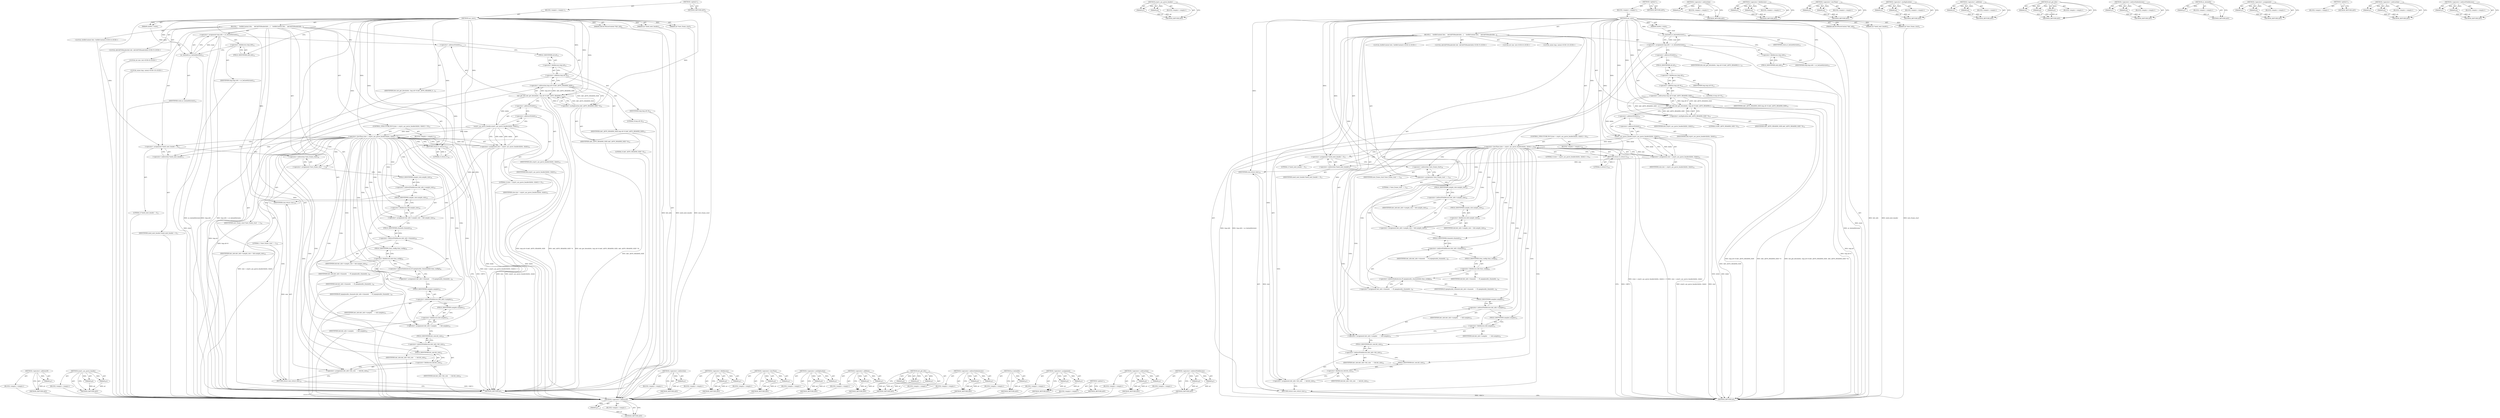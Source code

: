 digraph "&lt;operator&gt;.indirectFieldAccess" {
vulnerable_139 [label=<(METHOD,&lt;operator&gt;.addressOf)>];
vulnerable_140 [label=<(PARAM,p1)>];
vulnerable_141 [label=<(BLOCK,&lt;empty&gt;,&lt;empty&gt;)>];
vulnerable_142 [label=<(METHOD_RETURN,ANY)>];
vulnerable_163 [label=<(METHOD,avpriv_aac_parse_header)>];
vulnerable_164 [label=<(PARAM,p1)>];
vulnerable_165 [label=<(PARAM,p2)>];
vulnerable_166 [label=<(BLOCK,&lt;empty&gt;,&lt;empty&gt;)>];
vulnerable_167 [label=<(METHOD_RETURN,ANY)>];
vulnerable_6 [label=<(METHOD,&lt;global&gt;)<SUB>1</SUB>>];
vulnerable_7 [label=<(BLOCK,&lt;empty&gt;,&lt;empty&gt;)<SUB>1</SUB>>];
vulnerable_8 [label=<(METHOD,aac_sync)<SUB>1</SUB>>];
vulnerable_9 [label=<(PARAM,uint64_t state)<SUB>1</SUB>>];
vulnerable_10 [label=<(PARAM,AACAC3ParseContext *hdr_info)<SUB>1</SUB>>];
vulnerable_11 [label=<(PARAM,int *need_next_header)<SUB>2</SUB>>];
vulnerable_12 [label=<(PARAM,int *new_frame_start)<SUB>2</SUB>>];
vulnerable_13 [label=<(BLOCK,{
    GetBitContext bits;
    AACADTSHeaderInfo...,{
    GetBitContext bits;
    AACADTSHeaderInfo...)<SUB>3</SUB>>];
vulnerable_14 [label="<(LOCAL,GetBitContext bits: GetBitContext)<SUB>4</SUB>>"];
vulnerable_15 [label="<(LOCAL,AACADTSHeaderInfo hdr: AACADTSHeaderInfo)<SUB>5</SUB>>"];
vulnerable_16 [label="<(LOCAL,int size: int)<SUB>6</SUB>>"];
vulnerable_17 [label="<(LOCAL,union tmp: union)<SUB>10</SUB>>"];
vulnerable_18 [label=<(&lt;operator&gt;.assignment,tmp.u64 = av_be2ne64(state))<SUB>12</SUB>>];
vulnerable_19 [label=<(&lt;operator&gt;.fieldAccess,tmp.u64)<SUB>12</SUB>>];
vulnerable_20 [label=<(IDENTIFIER,tmp,tmp.u64 = av_be2ne64(state))<SUB>12</SUB>>];
vulnerable_21 [label=<(FIELD_IDENTIFIER,u64,u64)<SUB>12</SUB>>];
vulnerable_22 [label=<(av_be2ne64,av_be2ne64(state))<SUB>12</SUB>>];
vulnerable_23 [label=<(IDENTIFIER,state,av_be2ne64(state))<SUB>12</SUB>>];
vulnerable_24 [label=<(init_get_bits,init_get_bits(&amp;bits, tmp.u8+8-AAC_ADTS_HEADER_S...)<SUB>13</SUB>>];
vulnerable_25 [label=<(&lt;operator&gt;.addressOf,&amp;bits)<SUB>13</SUB>>];
vulnerable_26 [label=<(IDENTIFIER,bits,init_get_bits(&amp;bits, tmp.u8+8-AAC_ADTS_HEADER_S...)<SUB>13</SUB>>];
vulnerable_27 [label=<(&lt;operator&gt;.subtraction,tmp.u8+8-AAC_ADTS_HEADER_SIZE)<SUB>13</SUB>>];
vulnerable_28 [label=<(&lt;operator&gt;.addition,tmp.u8+8)<SUB>13</SUB>>];
vulnerable_29 [label=<(&lt;operator&gt;.fieldAccess,tmp.u8)<SUB>13</SUB>>];
vulnerable_30 [label=<(IDENTIFIER,tmp,tmp.u8+8)<SUB>13</SUB>>];
vulnerable_31 [label=<(FIELD_IDENTIFIER,u8,u8)<SUB>13</SUB>>];
vulnerable_32 [label=<(LITERAL,8,tmp.u8+8)<SUB>13</SUB>>];
vulnerable_33 [label=<(IDENTIFIER,AAC_ADTS_HEADER_SIZE,tmp.u8+8-AAC_ADTS_HEADER_SIZE)<SUB>13</SUB>>];
vulnerable_34 [label=<(&lt;operator&gt;.multiplication,AAC_ADTS_HEADER_SIZE * 8)<SUB>13</SUB>>];
vulnerable_35 [label=<(IDENTIFIER,AAC_ADTS_HEADER_SIZE,AAC_ADTS_HEADER_SIZE * 8)<SUB>13</SUB>>];
vulnerable_36 [label=<(LITERAL,8,AAC_ADTS_HEADER_SIZE * 8)<SUB>13</SUB>>];
vulnerable_37 [label=<(CONTROL_STRUCTURE,IF,if ((size = avpriv_aac_parse_header(&amp;bits, &amp;hdr)) &lt; 0))<SUB>15</SUB>>];
vulnerable_38 [label=<(&lt;operator&gt;.lessThan,(size = avpriv_aac_parse_header(&amp;bits, &amp;hdr)) &lt; 0)<SUB>15</SUB>>];
vulnerable_39 [label=<(&lt;operator&gt;.assignment,size = avpriv_aac_parse_header(&amp;bits, &amp;hdr))<SUB>15</SUB>>];
vulnerable_40 [label=<(IDENTIFIER,size,size = avpriv_aac_parse_header(&amp;bits, &amp;hdr))<SUB>15</SUB>>];
vulnerable_41 [label=<(avpriv_aac_parse_header,avpriv_aac_parse_header(&amp;bits, &amp;hdr))<SUB>15</SUB>>];
vulnerable_42 [label=<(&lt;operator&gt;.addressOf,&amp;bits)<SUB>15</SUB>>];
vulnerable_43 [label=<(IDENTIFIER,bits,avpriv_aac_parse_header(&amp;bits, &amp;hdr))<SUB>15</SUB>>];
vulnerable_44 [label=<(&lt;operator&gt;.addressOf,&amp;hdr)<SUB>15</SUB>>];
vulnerable_45 [label=<(IDENTIFIER,hdr,avpriv_aac_parse_header(&amp;bits, &amp;hdr))<SUB>15</SUB>>];
vulnerable_46 [label=<(LITERAL,0,(size = avpriv_aac_parse_header(&amp;bits, &amp;hdr)) &lt; 0)<SUB>15</SUB>>];
vulnerable_47 [label=<(BLOCK,&lt;empty&gt;,&lt;empty&gt;)<SUB>16</SUB>>];
vulnerable_48 [label=<(RETURN,return 0;,return 0;)<SUB>16</SUB>>];
vulnerable_49 [label=<(LITERAL,0,return 0;)<SUB>16</SUB>>];
vulnerable_50 [label=<(&lt;operator&gt;.assignment,*need_next_header = 0)<SUB>17</SUB>>];
vulnerable_51 [label=<(&lt;operator&gt;.indirection,*need_next_header)<SUB>17</SUB>>];
vulnerable_52 [label=<(IDENTIFIER,need_next_header,*need_next_header = 0)<SUB>17</SUB>>];
vulnerable_53 [label=<(LITERAL,0,*need_next_header = 0)<SUB>17</SUB>>];
vulnerable_54 [label=<(&lt;operator&gt;.assignment,*new_frame_start  = 1)<SUB>18</SUB>>];
vulnerable_55 [label=<(&lt;operator&gt;.indirection,*new_frame_start)<SUB>18</SUB>>];
vulnerable_56 [label=<(IDENTIFIER,new_frame_start,*new_frame_start  = 1)<SUB>18</SUB>>];
vulnerable_57 [label=<(LITERAL,1,*new_frame_start  = 1)<SUB>18</SUB>>];
vulnerable_58 [label=<(&lt;operator&gt;.assignment,hdr_info-&gt;sample_rate = hdr.sample_rate)<SUB>19</SUB>>];
vulnerable_59 [label=<(&lt;operator&gt;.indirectFieldAccess,hdr_info-&gt;sample_rate)<SUB>19</SUB>>];
vulnerable_60 [label=<(IDENTIFIER,hdr_info,hdr_info-&gt;sample_rate = hdr.sample_rate)<SUB>19</SUB>>];
vulnerable_61 [label=<(FIELD_IDENTIFIER,sample_rate,sample_rate)<SUB>19</SUB>>];
vulnerable_62 [label=<(&lt;operator&gt;.fieldAccess,hdr.sample_rate)<SUB>19</SUB>>];
vulnerable_63 [label=<(IDENTIFIER,hdr,hdr_info-&gt;sample_rate = hdr.sample_rate)<SUB>19</SUB>>];
vulnerable_64 [label=<(FIELD_IDENTIFIER,sample_rate,sample_rate)<SUB>19</SUB>>];
vulnerable_65 [label=<(&lt;operator&gt;.assignment,hdr_info-&gt;channels    = ff_mpeg4audio_channels[...)<SUB>20</SUB>>];
vulnerable_66 [label=<(&lt;operator&gt;.indirectFieldAccess,hdr_info-&gt;channels)<SUB>20</SUB>>];
vulnerable_67 [label=<(IDENTIFIER,hdr_info,hdr_info-&gt;channels    = ff_mpeg4audio_channels[...)<SUB>20</SUB>>];
vulnerable_68 [label=<(FIELD_IDENTIFIER,channels,channels)<SUB>20</SUB>>];
vulnerable_69 [label=<(&lt;operator&gt;.indirectIndexAccess,ff_mpeg4audio_channels[hdr.chan_config])<SUB>20</SUB>>];
vulnerable_70 [label=<(IDENTIFIER,ff_mpeg4audio_channels,hdr_info-&gt;channels    = ff_mpeg4audio_channels[...)<SUB>20</SUB>>];
vulnerable_71 [label=<(&lt;operator&gt;.fieldAccess,hdr.chan_config)<SUB>20</SUB>>];
vulnerable_72 [label=<(IDENTIFIER,hdr,hdr_info-&gt;channels    = ff_mpeg4audio_channels[...)<SUB>20</SUB>>];
vulnerable_73 [label=<(FIELD_IDENTIFIER,chan_config,chan_config)<SUB>20</SUB>>];
vulnerable_74 [label=<(&lt;operator&gt;.assignment,hdr_info-&gt;samples     = hdr.samples)<SUB>21</SUB>>];
vulnerable_75 [label=<(&lt;operator&gt;.indirectFieldAccess,hdr_info-&gt;samples)<SUB>21</SUB>>];
vulnerable_76 [label=<(IDENTIFIER,hdr_info,hdr_info-&gt;samples     = hdr.samples)<SUB>21</SUB>>];
vulnerable_77 [label=<(FIELD_IDENTIFIER,samples,samples)<SUB>21</SUB>>];
vulnerable_78 [label=<(&lt;operator&gt;.fieldAccess,hdr.samples)<SUB>21</SUB>>];
vulnerable_79 [label=<(IDENTIFIER,hdr,hdr_info-&gt;samples     = hdr.samples)<SUB>21</SUB>>];
vulnerable_80 [label=<(FIELD_IDENTIFIER,samples,samples)<SUB>21</SUB>>];
vulnerable_81 [label=<(&lt;operator&gt;.assignment,hdr_info-&gt;bit_rate    = hdr.bit_rate)<SUB>22</SUB>>];
vulnerable_82 [label=<(&lt;operator&gt;.indirectFieldAccess,hdr_info-&gt;bit_rate)<SUB>22</SUB>>];
vulnerable_83 [label=<(IDENTIFIER,hdr_info,hdr_info-&gt;bit_rate    = hdr.bit_rate)<SUB>22</SUB>>];
vulnerable_84 [label=<(FIELD_IDENTIFIER,bit_rate,bit_rate)<SUB>22</SUB>>];
vulnerable_85 [label=<(&lt;operator&gt;.fieldAccess,hdr.bit_rate)<SUB>22</SUB>>];
vulnerable_86 [label=<(IDENTIFIER,hdr,hdr_info-&gt;bit_rate    = hdr.bit_rate)<SUB>22</SUB>>];
vulnerable_87 [label=<(FIELD_IDENTIFIER,bit_rate,bit_rate)<SUB>22</SUB>>];
vulnerable_88 [label=<(RETURN,return size;,return size;)<SUB>23</SUB>>];
vulnerable_89 [label=<(IDENTIFIER,size,return size;)<SUB>23</SUB>>];
vulnerable_90 [label=<(METHOD_RETURN,int)<SUB>1</SUB>>];
vulnerable_92 [label=<(METHOD_RETURN,ANY)<SUB>1</SUB>>];
vulnerable_168 [label=<(METHOD,&lt;operator&gt;.indirection)>];
vulnerable_169 [label=<(PARAM,p1)>];
vulnerable_170 [label=<(BLOCK,&lt;empty&gt;,&lt;empty&gt;)>];
vulnerable_171 [label=<(METHOD_RETURN,ANY)>];
vulnerable_124 [label=<(METHOD,&lt;operator&gt;.fieldAccess)>];
vulnerable_125 [label=<(PARAM,p1)>];
vulnerable_126 [label=<(PARAM,p2)>];
vulnerable_127 [label=<(BLOCK,&lt;empty&gt;,&lt;empty&gt;)>];
vulnerable_128 [label=<(METHOD_RETURN,ANY)>];
vulnerable_158 [label=<(METHOD,&lt;operator&gt;.lessThan)>];
vulnerable_159 [label=<(PARAM,p1)>];
vulnerable_160 [label=<(PARAM,p2)>];
vulnerable_161 [label=<(BLOCK,&lt;empty&gt;,&lt;empty&gt;)>];
vulnerable_162 [label=<(METHOD_RETURN,ANY)>];
vulnerable_153 [label=<(METHOD,&lt;operator&gt;.multiplication)>];
vulnerable_154 [label=<(PARAM,p1)>];
vulnerable_155 [label=<(PARAM,p2)>];
vulnerable_156 [label=<(BLOCK,&lt;empty&gt;,&lt;empty&gt;)>];
vulnerable_157 [label=<(METHOD_RETURN,ANY)>];
vulnerable_148 [label=<(METHOD,&lt;operator&gt;.addition)>];
vulnerable_149 [label=<(PARAM,p1)>];
vulnerable_150 [label=<(PARAM,p2)>];
vulnerable_151 [label=<(BLOCK,&lt;empty&gt;,&lt;empty&gt;)>];
vulnerable_152 [label=<(METHOD_RETURN,ANY)>];
vulnerable_133 [label=<(METHOD,init_get_bits)>];
vulnerable_134 [label=<(PARAM,p1)>];
vulnerable_135 [label=<(PARAM,p2)>];
vulnerable_136 [label=<(PARAM,p3)>];
vulnerable_137 [label=<(BLOCK,&lt;empty&gt;,&lt;empty&gt;)>];
vulnerable_138 [label=<(METHOD_RETURN,ANY)>];
vulnerable_177 [label=<(METHOD,&lt;operator&gt;.indirectIndexAccess)>];
vulnerable_178 [label=<(PARAM,p1)>];
vulnerable_179 [label=<(PARAM,p2)>];
vulnerable_180 [label=<(BLOCK,&lt;empty&gt;,&lt;empty&gt;)>];
vulnerable_181 [label=<(METHOD_RETURN,ANY)>];
vulnerable_129 [label=<(METHOD,av_be2ne64)>];
vulnerable_130 [label=<(PARAM,p1)>];
vulnerable_131 [label=<(BLOCK,&lt;empty&gt;,&lt;empty&gt;)>];
vulnerable_132 [label=<(METHOD_RETURN,ANY)>];
vulnerable_119 [label=<(METHOD,&lt;operator&gt;.assignment)>];
vulnerable_120 [label=<(PARAM,p1)>];
vulnerable_121 [label=<(PARAM,p2)>];
vulnerable_122 [label=<(BLOCK,&lt;empty&gt;,&lt;empty&gt;)>];
vulnerable_123 [label=<(METHOD_RETURN,ANY)>];
vulnerable_113 [label=<(METHOD,&lt;global&gt;)<SUB>1</SUB>>];
vulnerable_114 [label=<(BLOCK,&lt;empty&gt;,&lt;empty&gt;)>];
vulnerable_115 [label=<(METHOD_RETURN,ANY)>];
vulnerable_143 [label=<(METHOD,&lt;operator&gt;.subtraction)>];
vulnerable_144 [label=<(PARAM,p1)>];
vulnerable_145 [label=<(PARAM,p2)>];
vulnerable_146 [label=<(BLOCK,&lt;empty&gt;,&lt;empty&gt;)>];
vulnerable_147 [label=<(METHOD_RETURN,ANY)>];
vulnerable_172 [label=<(METHOD,&lt;operator&gt;.indirectFieldAccess)>];
vulnerable_173 [label=<(PARAM,p1)>];
vulnerable_174 [label=<(PARAM,p2)>];
vulnerable_175 [label=<(BLOCK,&lt;empty&gt;,&lt;empty&gt;)>];
vulnerable_176 [label=<(METHOD_RETURN,ANY)>];
fixed_139 [label=<(METHOD,&lt;operator&gt;.addressOf)>];
fixed_140 [label=<(PARAM,p1)>];
fixed_141 [label=<(BLOCK,&lt;empty&gt;,&lt;empty&gt;)>];
fixed_142 [label=<(METHOD_RETURN,ANY)>];
fixed_163 [label=<(METHOD,avpriv_aac_parse_header)>];
fixed_164 [label=<(PARAM,p1)>];
fixed_165 [label=<(PARAM,p2)>];
fixed_166 [label=<(BLOCK,&lt;empty&gt;,&lt;empty&gt;)>];
fixed_167 [label=<(METHOD_RETURN,ANY)>];
fixed_6 [label=<(METHOD,&lt;global&gt;)<SUB>1</SUB>>];
fixed_7 [label=<(BLOCK,&lt;empty&gt;,&lt;empty&gt;)<SUB>1</SUB>>];
fixed_8 [label=<(METHOD,aac_sync)<SUB>1</SUB>>];
fixed_9 [label=<(PARAM,uint64_t state)<SUB>1</SUB>>];
fixed_10 [label=<(PARAM,AACAC3ParseContext *hdr_info)<SUB>1</SUB>>];
fixed_11 [label=<(PARAM,int *need_next_header)<SUB>2</SUB>>];
fixed_12 [label=<(PARAM,int *new_frame_start)<SUB>2</SUB>>];
fixed_13 [label=<(BLOCK,{
    GetBitContext bits;
    AACADTSHeaderInfo...,{
    GetBitContext bits;
    AACADTSHeaderInfo...)<SUB>3</SUB>>];
fixed_14 [label="<(LOCAL,GetBitContext bits: GetBitContext)<SUB>4</SUB>>"];
fixed_15 [label="<(LOCAL,AACADTSHeaderInfo hdr: AACADTSHeaderInfo)<SUB>5</SUB>>"];
fixed_16 [label="<(LOCAL,int size: int)<SUB>6</SUB>>"];
fixed_17 [label="<(LOCAL,union tmp: union)<SUB>10</SUB>>"];
fixed_18 [label=<(&lt;operator&gt;.assignment,tmp.u64 = av_be2ne64(state))<SUB>12</SUB>>];
fixed_19 [label=<(&lt;operator&gt;.fieldAccess,tmp.u64)<SUB>12</SUB>>];
fixed_20 [label=<(IDENTIFIER,tmp,tmp.u64 = av_be2ne64(state))<SUB>12</SUB>>];
fixed_21 [label=<(FIELD_IDENTIFIER,u64,u64)<SUB>12</SUB>>];
fixed_22 [label=<(av_be2ne64,av_be2ne64(state))<SUB>12</SUB>>];
fixed_23 [label=<(IDENTIFIER,state,av_be2ne64(state))<SUB>12</SUB>>];
fixed_24 [label=<(init_get_bits,init_get_bits(&amp;bits, tmp.u8+8-AAC_ADTS_HEADER_S...)<SUB>13</SUB>>];
fixed_25 [label=<(&lt;operator&gt;.addressOf,&amp;bits)<SUB>13</SUB>>];
fixed_26 [label=<(IDENTIFIER,bits,init_get_bits(&amp;bits, tmp.u8+8-AAC_ADTS_HEADER_S...)<SUB>13</SUB>>];
fixed_27 [label=<(&lt;operator&gt;.subtraction,tmp.u8+8-AAC_ADTS_HEADER_SIZE)<SUB>13</SUB>>];
fixed_28 [label=<(&lt;operator&gt;.addition,tmp.u8+8)<SUB>13</SUB>>];
fixed_29 [label=<(&lt;operator&gt;.fieldAccess,tmp.u8)<SUB>13</SUB>>];
fixed_30 [label=<(IDENTIFIER,tmp,tmp.u8+8)<SUB>13</SUB>>];
fixed_31 [label=<(FIELD_IDENTIFIER,u8,u8)<SUB>13</SUB>>];
fixed_32 [label=<(LITERAL,8,tmp.u8+8)<SUB>13</SUB>>];
fixed_33 [label=<(IDENTIFIER,AAC_ADTS_HEADER_SIZE,tmp.u8+8-AAC_ADTS_HEADER_SIZE)<SUB>13</SUB>>];
fixed_34 [label=<(&lt;operator&gt;.multiplication,AAC_ADTS_HEADER_SIZE * 8)<SUB>13</SUB>>];
fixed_35 [label=<(IDENTIFIER,AAC_ADTS_HEADER_SIZE,AAC_ADTS_HEADER_SIZE * 8)<SUB>13</SUB>>];
fixed_36 [label=<(LITERAL,8,AAC_ADTS_HEADER_SIZE * 8)<SUB>13</SUB>>];
fixed_37 [label=<(CONTROL_STRUCTURE,IF,if ((size = avpriv_aac_parse_header(&amp;bits, &amp;hdr)) &lt; 0))<SUB>15</SUB>>];
fixed_38 [label=<(&lt;operator&gt;.lessThan,(size = avpriv_aac_parse_header(&amp;bits, &amp;hdr)) &lt; 0)<SUB>15</SUB>>];
fixed_39 [label=<(&lt;operator&gt;.assignment,size = avpriv_aac_parse_header(&amp;bits, &amp;hdr))<SUB>15</SUB>>];
fixed_40 [label=<(IDENTIFIER,size,size = avpriv_aac_parse_header(&amp;bits, &amp;hdr))<SUB>15</SUB>>];
fixed_41 [label=<(avpriv_aac_parse_header,avpriv_aac_parse_header(&amp;bits, &amp;hdr))<SUB>15</SUB>>];
fixed_42 [label=<(&lt;operator&gt;.addressOf,&amp;bits)<SUB>15</SUB>>];
fixed_43 [label=<(IDENTIFIER,bits,avpriv_aac_parse_header(&amp;bits, &amp;hdr))<SUB>15</SUB>>];
fixed_44 [label=<(&lt;operator&gt;.addressOf,&amp;hdr)<SUB>15</SUB>>];
fixed_45 [label=<(IDENTIFIER,hdr,avpriv_aac_parse_header(&amp;bits, &amp;hdr))<SUB>15</SUB>>];
fixed_46 [label=<(LITERAL,0,(size = avpriv_aac_parse_header(&amp;bits, &amp;hdr)) &lt; 0)<SUB>15</SUB>>];
fixed_47 [label=<(BLOCK,&lt;empty&gt;,&lt;empty&gt;)<SUB>16</SUB>>];
fixed_48 [label=<(RETURN,return 0;,return 0;)<SUB>16</SUB>>];
fixed_49 [label=<(LITERAL,0,return 0;)<SUB>16</SUB>>];
fixed_50 [label=<(&lt;operator&gt;.assignment,*need_next_header = 0)<SUB>17</SUB>>];
fixed_51 [label=<(&lt;operator&gt;.indirection,*need_next_header)<SUB>17</SUB>>];
fixed_52 [label=<(IDENTIFIER,need_next_header,*need_next_header = 0)<SUB>17</SUB>>];
fixed_53 [label=<(LITERAL,0,*need_next_header = 0)<SUB>17</SUB>>];
fixed_54 [label=<(&lt;operator&gt;.assignment,*new_frame_start  = 1)<SUB>18</SUB>>];
fixed_55 [label=<(&lt;operator&gt;.indirection,*new_frame_start)<SUB>18</SUB>>];
fixed_56 [label=<(IDENTIFIER,new_frame_start,*new_frame_start  = 1)<SUB>18</SUB>>];
fixed_57 [label=<(LITERAL,1,*new_frame_start  = 1)<SUB>18</SUB>>];
fixed_58 [label=<(&lt;operator&gt;.assignment,hdr_info-&gt;sample_rate = hdr.sample_rate)<SUB>19</SUB>>];
fixed_59 [label=<(&lt;operator&gt;.indirectFieldAccess,hdr_info-&gt;sample_rate)<SUB>19</SUB>>];
fixed_60 [label=<(IDENTIFIER,hdr_info,hdr_info-&gt;sample_rate = hdr.sample_rate)<SUB>19</SUB>>];
fixed_61 [label=<(FIELD_IDENTIFIER,sample_rate,sample_rate)<SUB>19</SUB>>];
fixed_62 [label=<(&lt;operator&gt;.fieldAccess,hdr.sample_rate)<SUB>19</SUB>>];
fixed_63 [label=<(IDENTIFIER,hdr,hdr_info-&gt;sample_rate = hdr.sample_rate)<SUB>19</SUB>>];
fixed_64 [label=<(FIELD_IDENTIFIER,sample_rate,sample_rate)<SUB>19</SUB>>];
fixed_65 [label=<(&lt;operator&gt;.assignment,hdr_info-&gt;channels    = ff_mpeg4audio_channels[...)<SUB>20</SUB>>];
fixed_66 [label=<(&lt;operator&gt;.indirectFieldAccess,hdr_info-&gt;channels)<SUB>20</SUB>>];
fixed_67 [label=<(IDENTIFIER,hdr_info,hdr_info-&gt;channels    = ff_mpeg4audio_channels[...)<SUB>20</SUB>>];
fixed_68 [label=<(FIELD_IDENTIFIER,channels,channels)<SUB>20</SUB>>];
fixed_69 [label=<(&lt;operator&gt;.indirectIndexAccess,ff_mpeg4audio_channels[hdr.chan_config])<SUB>20</SUB>>];
fixed_70 [label=<(IDENTIFIER,ff_mpeg4audio_channels,hdr_info-&gt;channels    = ff_mpeg4audio_channels[...)<SUB>20</SUB>>];
fixed_71 [label=<(&lt;operator&gt;.fieldAccess,hdr.chan_config)<SUB>20</SUB>>];
fixed_72 [label=<(IDENTIFIER,hdr,hdr_info-&gt;channels    = ff_mpeg4audio_channels[...)<SUB>20</SUB>>];
fixed_73 [label=<(FIELD_IDENTIFIER,chan_config,chan_config)<SUB>20</SUB>>];
fixed_74 [label=<(&lt;operator&gt;.assignment,hdr_info-&gt;samples     = hdr.samples)<SUB>21</SUB>>];
fixed_75 [label=<(&lt;operator&gt;.indirectFieldAccess,hdr_info-&gt;samples)<SUB>21</SUB>>];
fixed_76 [label=<(IDENTIFIER,hdr_info,hdr_info-&gt;samples     = hdr.samples)<SUB>21</SUB>>];
fixed_77 [label=<(FIELD_IDENTIFIER,samples,samples)<SUB>21</SUB>>];
fixed_78 [label=<(&lt;operator&gt;.fieldAccess,hdr.samples)<SUB>21</SUB>>];
fixed_79 [label=<(IDENTIFIER,hdr,hdr_info-&gt;samples     = hdr.samples)<SUB>21</SUB>>];
fixed_80 [label=<(FIELD_IDENTIFIER,samples,samples)<SUB>21</SUB>>];
fixed_81 [label=<(&lt;operator&gt;.assignment,hdr_info-&gt;bit_rate    = hdr.bit_rate)<SUB>22</SUB>>];
fixed_82 [label=<(&lt;operator&gt;.indirectFieldAccess,hdr_info-&gt;bit_rate)<SUB>22</SUB>>];
fixed_83 [label=<(IDENTIFIER,hdr_info,hdr_info-&gt;bit_rate    = hdr.bit_rate)<SUB>22</SUB>>];
fixed_84 [label=<(FIELD_IDENTIFIER,bit_rate,bit_rate)<SUB>22</SUB>>];
fixed_85 [label=<(&lt;operator&gt;.fieldAccess,hdr.bit_rate)<SUB>22</SUB>>];
fixed_86 [label=<(IDENTIFIER,hdr,hdr_info-&gt;bit_rate    = hdr.bit_rate)<SUB>22</SUB>>];
fixed_87 [label=<(FIELD_IDENTIFIER,bit_rate,bit_rate)<SUB>22</SUB>>];
fixed_88 [label=<(RETURN,return size;,return size;)<SUB>23</SUB>>];
fixed_89 [label=<(IDENTIFIER,size,return size;)<SUB>23</SUB>>];
fixed_90 [label=<(METHOD_RETURN,int)<SUB>1</SUB>>];
fixed_92 [label=<(METHOD_RETURN,ANY)<SUB>1</SUB>>];
fixed_168 [label=<(METHOD,&lt;operator&gt;.indirection)>];
fixed_169 [label=<(PARAM,p1)>];
fixed_170 [label=<(BLOCK,&lt;empty&gt;,&lt;empty&gt;)>];
fixed_171 [label=<(METHOD_RETURN,ANY)>];
fixed_124 [label=<(METHOD,&lt;operator&gt;.fieldAccess)>];
fixed_125 [label=<(PARAM,p1)>];
fixed_126 [label=<(PARAM,p2)>];
fixed_127 [label=<(BLOCK,&lt;empty&gt;,&lt;empty&gt;)>];
fixed_128 [label=<(METHOD_RETURN,ANY)>];
fixed_158 [label=<(METHOD,&lt;operator&gt;.lessThan)>];
fixed_159 [label=<(PARAM,p1)>];
fixed_160 [label=<(PARAM,p2)>];
fixed_161 [label=<(BLOCK,&lt;empty&gt;,&lt;empty&gt;)>];
fixed_162 [label=<(METHOD_RETURN,ANY)>];
fixed_153 [label=<(METHOD,&lt;operator&gt;.multiplication)>];
fixed_154 [label=<(PARAM,p1)>];
fixed_155 [label=<(PARAM,p2)>];
fixed_156 [label=<(BLOCK,&lt;empty&gt;,&lt;empty&gt;)>];
fixed_157 [label=<(METHOD_RETURN,ANY)>];
fixed_148 [label=<(METHOD,&lt;operator&gt;.addition)>];
fixed_149 [label=<(PARAM,p1)>];
fixed_150 [label=<(PARAM,p2)>];
fixed_151 [label=<(BLOCK,&lt;empty&gt;,&lt;empty&gt;)>];
fixed_152 [label=<(METHOD_RETURN,ANY)>];
fixed_133 [label=<(METHOD,init_get_bits)>];
fixed_134 [label=<(PARAM,p1)>];
fixed_135 [label=<(PARAM,p2)>];
fixed_136 [label=<(PARAM,p3)>];
fixed_137 [label=<(BLOCK,&lt;empty&gt;,&lt;empty&gt;)>];
fixed_138 [label=<(METHOD_RETURN,ANY)>];
fixed_177 [label=<(METHOD,&lt;operator&gt;.indirectIndexAccess)>];
fixed_178 [label=<(PARAM,p1)>];
fixed_179 [label=<(PARAM,p2)>];
fixed_180 [label=<(BLOCK,&lt;empty&gt;,&lt;empty&gt;)>];
fixed_181 [label=<(METHOD_RETURN,ANY)>];
fixed_129 [label=<(METHOD,av_be2ne64)>];
fixed_130 [label=<(PARAM,p1)>];
fixed_131 [label=<(BLOCK,&lt;empty&gt;,&lt;empty&gt;)>];
fixed_132 [label=<(METHOD_RETURN,ANY)>];
fixed_119 [label=<(METHOD,&lt;operator&gt;.assignment)>];
fixed_120 [label=<(PARAM,p1)>];
fixed_121 [label=<(PARAM,p2)>];
fixed_122 [label=<(BLOCK,&lt;empty&gt;,&lt;empty&gt;)>];
fixed_123 [label=<(METHOD_RETURN,ANY)>];
fixed_113 [label=<(METHOD,&lt;global&gt;)<SUB>1</SUB>>];
fixed_114 [label=<(BLOCK,&lt;empty&gt;,&lt;empty&gt;)>];
fixed_115 [label=<(METHOD_RETURN,ANY)>];
fixed_143 [label=<(METHOD,&lt;operator&gt;.subtraction)>];
fixed_144 [label=<(PARAM,p1)>];
fixed_145 [label=<(PARAM,p2)>];
fixed_146 [label=<(BLOCK,&lt;empty&gt;,&lt;empty&gt;)>];
fixed_147 [label=<(METHOD_RETURN,ANY)>];
fixed_172 [label=<(METHOD,&lt;operator&gt;.indirectFieldAccess)>];
fixed_173 [label=<(PARAM,p1)>];
fixed_174 [label=<(PARAM,p2)>];
fixed_175 [label=<(BLOCK,&lt;empty&gt;,&lt;empty&gt;)>];
fixed_176 [label=<(METHOD_RETURN,ANY)>];
vulnerable_139 -> vulnerable_140  [key=0, label="AST: "];
vulnerable_139 -> vulnerable_140  [key=1, label="DDG: "];
vulnerable_139 -> vulnerable_141  [key=0, label="AST: "];
vulnerable_139 -> vulnerable_142  [key=0, label="AST: "];
vulnerable_139 -> vulnerable_142  [key=1, label="CFG: "];
vulnerable_140 -> vulnerable_142  [key=0, label="DDG: p1"];
vulnerable_163 -> vulnerable_164  [key=0, label="AST: "];
vulnerable_163 -> vulnerable_164  [key=1, label="DDG: "];
vulnerable_163 -> vulnerable_166  [key=0, label="AST: "];
vulnerable_163 -> vulnerable_165  [key=0, label="AST: "];
vulnerable_163 -> vulnerable_165  [key=1, label="DDG: "];
vulnerable_163 -> vulnerable_167  [key=0, label="AST: "];
vulnerable_163 -> vulnerable_167  [key=1, label="CFG: "];
vulnerable_164 -> vulnerable_167  [key=0, label="DDG: p1"];
vulnerable_165 -> vulnerable_167  [key=0, label="DDG: p2"];
vulnerable_6 -> vulnerable_7  [key=0, label="AST: "];
vulnerable_6 -> vulnerable_92  [key=0, label="AST: "];
vulnerable_6 -> vulnerable_92  [key=1, label="CFG: "];
vulnerable_7 -> vulnerable_8  [key=0, label="AST: "];
vulnerable_8 -> vulnerable_9  [key=0, label="AST: "];
vulnerable_8 -> vulnerable_9  [key=1, label="DDG: "];
vulnerable_8 -> vulnerable_10  [key=0, label="AST: "];
vulnerable_8 -> vulnerable_10  [key=1, label="DDG: "];
vulnerable_8 -> vulnerable_11  [key=0, label="AST: "];
vulnerable_8 -> vulnerable_11  [key=1, label="DDG: "];
vulnerable_8 -> vulnerable_12  [key=0, label="AST: "];
vulnerable_8 -> vulnerable_12  [key=1, label="DDG: "];
vulnerable_8 -> vulnerable_13  [key=0, label="AST: "];
vulnerable_8 -> vulnerable_90  [key=0, label="AST: "];
vulnerable_8 -> vulnerable_21  [key=0, label="CFG: "];
vulnerable_8 -> vulnerable_50  [key=0, label="DDG: "];
vulnerable_8 -> vulnerable_54  [key=0, label="DDG: "];
vulnerable_8 -> vulnerable_58  [key=0, label="DDG: "];
vulnerable_8 -> vulnerable_74  [key=0, label="DDG: "];
vulnerable_8 -> vulnerable_81  [key=0, label="DDG: "];
vulnerable_8 -> vulnerable_24  [key=0, label="DDG: "];
vulnerable_8 -> vulnerable_89  [key=0, label="DDG: "];
vulnerable_8 -> vulnerable_22  [key=0, label="DDG: "];
vulnerable_8 -> vulnerable_27  [key=0, label="DDG: "];
vulnerable_8 -> vulnerable_34  [key=0, label="DDG: "];
vulnerable_8 -> vulnerable_38  [key=0, label="DDG: "];
vulnerable_8 -> vulnerable_48  [key=0, label="DDG: "];
vulnerable_8 -> vulnerable_28  [key=0, label="DDG: "];
vulnerable_8 -> vulnerable_49  [key=0, label="DDG: "];
vulnerable_8 -> vulnerable_41  [key=0, label="DDG: "];
vulnerable_9 -> vulnerable_22  [key=0, label="DDG: state"];
vulnerable_10 -> vulnerable_90  [key=0, label="DDG: hdr_info"];
vulnerable_11 -> vulnerable_90  [key=0, label="DDG: need_next_header"];
vulnerable_12 -> vulnerable_90  [key=0, label="DDG: new_frame_start"];
vulnerable_13 -> vulnerable_14  [key=0, label="AST: "];
vulnerable_13 -> vulnerable_15  [key=0, label="AST: "];
vulnerable_13 -> vulnerable_16  [key=0, label="AST: "];
vulnerable_13 -> vulnerable_17  [key=0, label="AST: "];
vulnerable_13 -> vulnerable_18  [key=0, label="AST: "];
vulnerable_13 -> vulnerable_24  [key=0, label="AST: "];
vulnerable_13 -> vulnerable_37  [key=0, label="AST: "];
vulnerable_13 -> vulnerable_50  [key=0, label="AST: "];
vulnerable_13 -> vulnerable_54  [key=0, label="AST: "];
vulnerable_13 -> vulnerable_58  [key=0, label="AST: "];
vulnerable_13 -> vulnerable_65  [key=0, label="AST: "];
vulnerable_13 -> vulnerable_74  [key=0, label="AST: "];
vulnerable_13 -> vulnerable_81  [key=0, label="AST: "];
vulnerable_13 -> vulnerable_88  [key=0, label="AST: "];
vulnerable_18 -> vulnerable_19  [key=0, label="AST: "];
vulnerable_18 -> vulnerable_22  [key=0, label="AST: "];
vulnerable_18 -> vulnerable_25  [key=0, label="CFG: "];
vulnerable_18 -> vulnerable_90  [key=0, label="DDG: tmp.u64"];
vulnerable_18 -> vulnerable_90  [key=1, label="DDG: av_be2ne64(state)"];
vulnerable_18 -> vulnerable_90  [key=2, label="DDG: tmp.u64 = av_be2ne64(state)"];
vulnerable_19 -> vulnerable_20  [key=0, label="AST: "];
vulnerable_19 -> vulnerable_21  [key=0, label="AST: "];
vulnerable_19 -> vulnerable_22  [key=0, label="CFG: "];
vulnerable_21 -> vulnerable_19  [key=0, label="CFG: "];
vulnerable_22 -> vulnerable_23  [key=0, label="AST: "];
vulnerable_22 -> vulnerable_18  [key=0, label="CFG: "];
vulnerable_22 -> vulnerable_18  [key=1, label="DDG: state"];
vulnerable_22 -> vulnerable_90  [key=0, label="DDG: state"];
vulnerable_24 -> vulnerable_25  [key=0, label="AST: "];
vulnerable_24 -> vulnerable_27  [key=0, label="AST: "];
vulnerable_24 -> vulnerable_34  [key=0, label="AST: "];
vulnerable_24 -> vulnerable_42  [key=0, label="CFG: "];
vulnerable_24 -> vulnerable_90  [key=0, label="DDG: tmp.u8+8-AAC_ADTS_HEADER_SIZE"];
vulnerable_24 -> vulnerable_90  [key=1, label="DDG: AAC_ADTS_HEADER_SIZE * 8"];
vulnerable_24 -> vulnerable_90  [key=2, label="DDG: init_get_bits(&amp;bits, tmp.u8+8-AAC_ADTS_HEADER_SIZE, AAC_ADTS_HEADER_SIZE * 8)"];
vulnerable_24 -> vulnerable_41  [key=0, label="DDG: &amp;bits"];
vulnerable_25 -> vulnerable_26  [key=0, label="AST: "];
vulnerable_25 -> vulnerable_31  [key=0, label="CFG: "];
vulnerable_27 -> vulnerable_28  [key=0, label="AST: "];
vulnerable_27 -> vulnerable_33  [key=0, label="AST: "];
vulnerable_27 -> vulnerable_34  [key=0, label="CFG: "];
vulnerable_27 -> vulnerable_34  [key=1, label="DDG: AAC_ADTS_HEADER_SIZE"];
vulnerable_27 -> vulnerable_90  [key=0, label="DDG: tmp.u8+8"];
vulnerable_27 -> vulnerable_24  [key=0, label="DDG: tmp.u8+8"];
vulnerable_27 -> vulnerable_24  [key=1, label="DDG: AAC_ADTS_HEADER_SIZE"];
vulnerable_28 -> vulnerable_29  [key=0, label="AST: "];
vulnerable_28 -> vulnerable_32  [key=0, label="AST: "];
vulnerable_28 -> vulnerable_27  [key=0, label="CFG: "];
vulnerable_28 -> vulnerable_90  [key=0, label="DDG: tmp.u8"];
vulnerable_29 -> vulnerable_30  [key=0, label="AST: "];
vulnerable_29 -> vulnerable_31  [key=0, label="AST: "];
vulnerable_29 -> vulnerable_28  [key=0, label="CFG: "];
vulnerable_31 -> vulnerable_29  [key=0, label="CFG: "];
vulnerable_34 -> vulnerable_35  [key=0, label="AST: "];
vulnerable_34 -> vulnerable_36  [key=0, label="AST: "];
vulnerable_34 -> vulnerable_24  [key=0, label="CFG: "];
vulnerable_34 -> vulnerable_24  [key=1, label="DDG: AAC_ADTS_HEADER_SIZE"];
vulnerable_34 -> vulnerable_24  [key=2, label="DDG: 8"];
vulnerable_34 -> vulnerable_90  [key=0, label="DDG: AAC_ADTS_HEADER_SIZE"];
vulnerable_37 -> vulnerable_38  [key=0, label="AST: "];
vulnerable_37 -> vulnerable_47  [key=0, label="AST: "];
vulnerable_38 -> vulnerable_39  [key=0, label="AST: "];
vulnerable_38 -> vulnerable_46  [key=0, label="AST: "];
vulnerable_38 -> vulnerable_48  [key=0, label="CFG: "];
vulnerable_38 -> vulnerable_48  [key=1, label="CDG: "];
vulnerable_38 -> vulnerable_51  [key=0, label="CFG: "];
vulnerable_38 -> vulnerable_51  [key=1, label="CDG: "];
vulnerable_38 -> vulnerable_90  [key=0, label="DDG: size = avpriv_aac_parse_header(&amp;bits, &amp;hdr)"];
vulnerable_38 -> vulnerable_90  [key=1, label="DDG: (size = avpriv_aac_parse_header(&amp;bits, &amp;hdr)) &lt; 0"];
vulnerable_38 -> vulnerable_80  [key=0, label="CDG: "];
vulnerable_38 -> vulnerable_58  [key=0, label="CDG: "];
vulnerable_38 -> vulnerable_68  [key=0, label="CDG: "];
vulnerable_38 -> vulnerable_73  [key=0, label="CDG: "];
vulnerable_38 -> vulnerable_61  [key=0, label="CDG: "];
vulnerable_38 -> vulnerable_77  [key=0, label="CDG: "];
vulnerable_38 -> vulnerable_64  [key=0, label="CDG: "];
vulnerable_38 -> vulnerable_66  [key=0, label="CDG: "];
vulnerable_38 -> vulnerable_71  [key=0, label="CDG: "];
vulnerable_38 -> vulnerable_75  [key=0, label="CDG: "];
vulnerable_38 -> vulnerable_81  [key=0, label="CDG: "];
vulnerable_38 -> vulnerable_84  [key=0, label="CDG: "];
vulnerable_38 -> vulnerable_85  [key=0, label="CDG: "];
vulnerable_38 -> vulnerable_69  [key=0, label="CDG: "];
vulnerable_38 -> vulnerable_88  [key=0, label="CDG: "];
vulnerable_38 -> vulnerable_74  [key=0, label="CDG: "];
vulnerable_38 -> vulnerable_65  [key=0, label="CDG: "];
vulnerable_38 -> vulnerable_50  [key=0, label="CDG: "];
vulnerable_38 -> vulnerable_59  [key=0, label="CDG: "];
vulnerable_38 -> vulnerable_87  [key=0, label="CDG: "];
vulnerable_38 -> vulnerable_55  [key=0, label="CDG: "];
vulnerable_38 -> vulnerable_82  [key=0, label="CDG: "];
vulnerable_38 -> vulnerable_78  [key=0, label="CDG: "];
vulnerable_38 -> vulnerable_54  [key=0, label="CDG: "];
vulnerable_38 -> vulnerable_62  [key=0, label="CDG: "];
vulnerable_39 -> vulnerable_40  [key=0, label="AST: "];
vulnerable_39 -> vulnerable_41  [key=0, label="AST: "];
vulnerable_39 -> vulnerable_38  [key=0, label="CFG: "];
vulnerable_39 -> vulnerable_38  [key=1, label="DDG: size"];
vulnerable_39 -> vulnerable_90  [key=0, label="DDG: size"];
vulnerable_39 -> vulnerable_90  [key=1, label="DDG: avpriv_aac_parse_header(&amp;bits, &amp;hdr)"];
vulnerable_39 -> vulnerable_89  [key=0, label="DDG: size"];
vulnerable_41 -> vulnerable_42  [key=0, label="AST: "];
vulnerable_41 -> vulnerable_44  [key=0, label="AST: "];
vulnerable_41 -> vulnerable_39  [key=0, label="CFG: "];
vulnerable_41 -> vulnerable_39  [key=1, label="DDG: &amp;bits"];
vulnerable_41 -> vulnerable_39  [key=2, label="DDG: &amp;hdr"];
vulnerable_41 -> vulnerable_90  [key=0, label="DDG: &amp;bits"];
vulnerable_41 -> vulnerable_90  [key=1, label="DDG: &amp;hdr"];
vulnerable_41 -> vulnerable_38  [key=0, label="DDG: &amp;bits"];
vulnerable_41 -> vulnerable_38  [key=1, label="DDG: &amp;hdr"];
vulnerable_42 -> vulnerable_43  [key=0, label="AST: "];
vulnerable_42 -> vulnerable_44  [key=0, label="CFG: "];
vulnerable_44 -> vulnerable_45  [key=0, label="AST: "];
vulnerable_44 -> vulnerable_41  [key=0, label="CFG: "];
vulnerable_47 -> vulnerable_48  [key=0, label="AST: "];
vulnerable_48 -> vulnerable_49  [key=0, label="AST: "];
vulnerable_48 -> vulnerable_90  [key=0, label="CFG: "];
vulnerable_48 -> vulnerable_90  [key=1, label="DDG: &lt;RET&gt;"];
vulnerable_49 -> vulnerable_48  [key=0, label="DDG: 0"];
vulnerable_50 -> vulnerable_51  [key=0, label="AST: "];
vulnerable_50 -> vulnerable_53  [key=0, label="AST: "];
vulnerable_50 -> vulnerable_55  [key=0, label="CFG: "];
vulnerable_51 -> vulnerable_52  [key=0, label="AST: "];
vulnerable_51 -> vulnerable_50  [key=0, label="CFG: "];
vulnerable_54 -> vulnerable_55  [key=0, label="AST: "];
vulnerable_54 -> vulnerable_57  [key=0, label="AST: "];
vulnerable_54 -> vulnerable_61  [key=0, label="CFG: "];
vulnerable_55 -> vulnerable_56  [key=0, label="AST: "];
vulnerable_55 -> vulnerable_54  [key=0, label="CFG: "];
vulnerable_58 -> vulnerable_59  [key=0, label="AST: "];
vulnerable_58 -> vulnerable_62  [key=0, label="AST: "];
vulnerable_58 -> vulnerable_68  [key=0, label="CFG: "];
vulnerable_59 -> vulnerable_60  [key=0, label="AST: "];
vulnerable_59 -> vulnerable_61  [key=0, label="AST: "];
vulnerable_59 -> vulnerable_64  [key=0, label="CFG: "];
vulnerable_61 -> vulnerable_59  [key=0, label="CFG: "];
vulnerable_62 -> vulnerable_63  [key=0, label="AST: "];
vulnerable_62 -> vulnerable_64  [key=0, label="AST: "];
vulnerable_62 -> vulnerable_58  [key=0, label="CFG: "];
vulnerable_64 -> vulnerable_62  [key=0, label="CFG: "];
vulnerable_65 -> vulnerable_66  [key=0, label="AST: "];
vulnerable_65 -> vulnerable_69  [key=0, label="AST: "];
vulnerable_65 -> vulnerable_77  [key=0, label="CFG: "];
vulnerable_66 -> vulnerable_67  [key=0, label="AST: "];
vulnerable_66 -> vulnerable_68  [key=0, label="AST: "];
vulnerable_66 -> vulnerable_73  [key=0, label="CFG: "];
vulnerable_68 -> vulnerable_66  [key=0, label="CFG: "];
vulnerable_69 -> vulnerable_70  [key=0, label="AST: "];
vulnerable_69 -> vulnerable_71  [key=0, label="AST: "];
vulnerable_69 -> vulnerable_65  [key=0, label="CFG: "];
vulnerable_71 -> vulnerable_72  [key=0, label="AST: "];
vulnerable_71 -> vulnerable_73  [key=0, label="AST: "];
vulnerable_71 -> vulnerable_69  [key=0, label="CFG: "];
vulnerable_73 -> vulnerable_71  [key=0, label="CFG: "];
vulnerable_74 -> vulnerable_75  [key=0, label="AST: "];
vulnerable_74 -> vulnerable_78  [key=0, label="AST: "];
vulnerable_74 -> vulnerable_84  [key=0, label="CFG: "];
vulnerable_75 -> vulnerable_76  [key=0, label="AST: "];
vulnerable_75 -> vulnerable_77  [key=0, label="AST: "];
vulnerable_75 -> vulnerable_80  [key=0, label="CFG: "];
vulnerable_77 -> vulnerable_75  [key=0, label="CFG: "];
vulnerable_78 -> vulnerable_79  [key=0, label="AST: "];
vulnerable_78 -> vulnerable_80  [key=0, label="AST: "];
vulnerable_78 -> vulnerable_74  [key=0, label="CFG: "];
vulnerable_80 -> vulnerable_78  [key=0, label="CFG: "];
vulnerable_81 -> vulnerable_82  [key=0, label="AST: "];
vulnerable_81 -> vulnerable_85  [key=0, label="AST: "];
vulnerable_81 -> vulnerable_88  [key=0, label="CFG: "];
vulnerable_82 -> vulnerable_83  [key=0, label="AST: "];
vulnerable_82 -> vulnerable_84  [key=0, label="AST: "];
vulnerable_82 -> vulnerable_87  [key=0, label="CFG: "];
vulnerable_84 -> vulnerable_82  [key=0, label="CFG: "];
vulnerable_85 -> vulnerable_86  [key=0, label="AST: "];
vulnerable_85 -> vulnerable_87  [key=0, label="AST: "];
vulnerable_85 -> vulnerable_81  [key=0, label="CFG: "];
vulnerable_87 -> vulnerable_85  [key=0, label="CFG: "];
vulnerable_88 -> vulnerable_89  [key=0, label="AST: "];
vulnerable_88 -> vulnerable_90  [key=0, label="CFG: "];
vulnerable_88 -> vulnerable_90  [key=1, label="DDG: &lt;RET&gt;"];
vulnerable_89 -> vulnerable_88  [key=0, label="DDG: size"];
vulnerable_168 -> vulnerable_169  [key=0, label="AST: "];
vulnerable_168 -> vulnerable_169  [key=1, label="DDG: "];
vulnerable_168 -> vulnerable_170  [key=0, label="AST: "];
vulnerable_168 -> vulnerable_171  [key=0, label="AST: "];
vulnerable_168 -> vulnerable_171  [key=1, label="CFG: "];
vulnerable_169 -> vulnerable_171  [key=0, label="DDG: p1"];
vulnerable_124 -> vulnerable_125  [key=0, label="AST: "];
vulnerable_124 -> vulnerable_125  [key=1, label="DDG: "];
vulnerable_124 -> vulnerable_127  [key=0, label="AST: "];
vulnerable_124 -> vulnerable_126  [key=0, label="AST: "];
vulnerable_124 -> vulnerable_126  [key=1, label="DDG: "];
vulnerable_124 -> vulnerable_128  [key=0, label="AST: "];
vulnerable_124 -> vulnerable_128  [key=1, label="CFG: "];
vulnerable_125 -> vulnerable_128  [key=0, label="DDG: p1"];
vulnerable_126 -> vulnerable_128  [key=0, label="DDG: p2"];
vulnerable_158 -> vulnerable_159  [key=0, label="AST: "];
vulnerable_158 -> vulnerable_159  [key=1, label="DDG: "];
vulnerable_158 -> vulnerable_161  [key=0, label="AST: "];
vulnerable_158 -> vulnerable_160  [key=0, label="AST: "];
vulnerable_158 -> vulnerable_160  [key=1, label="DDG: "];
vulnerable_158 -> vulnerable_162  [key=0, label="AST: "];
vulnerable_158 -> vulnerable_162  [key=1, label="CFG: "];
vulnerable_159 -> vulnerable_162  [key=0, label="DDG: p1"];
vulnerable_160 -> vulnerable_162  [key=0, label="DDG: p2"];
vulnerable_153 -> vulnerable_154  [key=0, label="AST: "];
vulnerable_153 -> vulnerable_154  [key=1, label="DDG: "];
vulnerable_153 -> vulnerable_156  [key=0, label="AST: "];
vulnerable_153 -> vulnerable_155  [key=0, label="AST: "];
vulnerable_153 -> vulnerable_155  [key=1, label="DDG: "];
vulnerable_153 -> vulnerable_157  [key=0, label="AST: "];
vulnerable_153 -> vulnerable_157  [key=1, label="CFG: "];
vulnerable_154 -> vulnerable_157  [key=0, label="DDG: p1"];
vulnerable_155 -> vulnerable_157  [key=0, label="DDG: p2"];
vulnerable_148 -> vulnerable_149  [key=0, label="AST: "];
vulnerable_148 -> vulnerable_149  [key=1, label="DDG: "];
vulnerable_148 -> vulnerable_151  [key=0, label="AST: "];
vulnerable_148 -> vulnerable_150  [key=0, label="AST: "];
vulnerable_148 -> vulnerable_150  [key=1, label="DDG: "];
vulnerable_148 -> vulnerable_152  [key=0, label="AST: "];
vulnerable_148 -> vulnerable_152  [key=1, label="CFG: "];
vulnerable_149 -> vulnerable_152  [key=0, label="DDG: p1"];
vulnerable_150 -> vulnerable_152  [key=0, label="DDG: p2"];
vulnerable_133 -> vulnerable_134  [key=0, label="AST: "];
vulnerable_133 -> vulnerable_134  [key=1, label="DDG: "];
vulnerable_133 -> vulnerable_137  [key=0, label="AST: "];
vulnerable_133 -> vulnerable_135  [key=0, label="AST: "];
vulnerable_133 -> vulnerable_135  [key=1, label="DDG: "];
vulnerable_133 -> vulnerable_138  [key=0, label="AST: "];
vulnerable_133 -> vulnerable_138  [key=1, label="CFG: "];
vulnerable_133 -> vulnerable_136  [key=0, label="AST: "];
vulnerable_133 -> vulnerable_136  [key=1, label="DDG: "];
vulnerable_134 -> vulnerable_138  [key=0, label="DDG: p1"];
vulnerable_135 -> vulnerable_138  [key=0, label="DDG: p2"];
vulnerable_136 -> vulnerable_138  [key=0, label="DDG: p3"];
vulnerable_177 -> vulnerable_178  [key=0, label="AST: "];
vulnerable_177 -> vulnerable_178  [key=1, label="DDG: "];
vulnerable_177 -> vulnerable_180  [key=0, label="AST: "];
vulnerable_177 -> vulnerable_179  [key=0, label="AST: "];
vulnerable_177 -> vulnerable_179  [key=1, label="DDG: "];
vulnerable_177 -> vulnerable_181  [key=0, label="AST: "];
vulnerable_177 -> vulnerable_181  [key=1, label="CFG: "];
vulnerable_178 -> vulnerable_181  [key=0, label="DDG: p1"];
vulnerable_179 -> vulnerable_181  [key=0, label="DDG: p2"];
vulnerable_129 -> vulnerable_130  [key=0, label="AST: "];
vulnerable_129 -> vulnerable_130  [key=1, label="DDG: "];
vulnerable_129 -> vulnerable_131  [key=0, label="AST: "];
vulnerable_129 -> vulnerable_132  [key=0, label="AST: "];
vulnerable_129 -> vulnerable_132  [key=1, label="CFG: "];
vulnerable_130 -> vulnerable_132  [key=0, label="DDG: p1"];
vulnerable_119 -> vulnerable_120  [key=0, label="AST: "];
vulnerable_119 -> vulnerable_120  [key=1, label="DDG: "];
vulnerable_119 -> vulnerable_122  [key=0, label="AST: "];
vulnerable_119 -> vulnerable_121  [key=0, label="AST: "];
vulnerable_119 -> vulnerable_121  [key=1, label="DDG: "];
vulnerable_119 -> vulnerable_123  [key=0, label="AST: "];
vulnerable_119 -> vulnerable_123  [key=1, label="CFG: "];
vulnerable_120 -> vulnerable_123  [key=0, label="DDG: p1"];
vulnerable_121 -> vulnerable_123  [key=0, label="DDG: p2"];
vulnerable_113 -> vulnerable_114  [key=0, label="AST: "];
vulnerable_113 -> vulnerable_115  [key=0, label="AST: "];
vulnerable_113 -> vulnerable_115  [key=1, label="CFG: "];
vulnerable_143 -> vulnerable_144  [key=0, label="AST: "];
vulnerable_143 -> vulnerable_144  [key=1, label="DDG: "];
vulnerable_143 -> vulnerable_146  [key=0, label="AST: "];
vulnerable_143 -> vulnerable_145  [key=0, label="AST: "];
vulnerable_143 -> vulnerable_145  [key=1, label="DDG: "];
vulnerable_143 -> vulnerable_147  [key=0, label="AST: "];
vulnerable_143 -> vulnerable_147  [key=1, label="CFG: "];
vulnerable_144 -> vulnerable_147  [key=0, label="DDG: p1"];
vulnerable_145 -> vulnerable_147  [key=0, label="DDG: p2"];
vulnerable_172 -> vulnerable_173  [key=0, label="AST: "];
vulnerable_172 -> vulnerable_173  [key=1, label="DDG: "];
vulnerable_172 -> vulnerable_175  [key=0, label="AST: "];
vulnerable_172 -> vulnerable_174  [key=0, label="AST: "];
vulnerable_172 -> vulnerable_174  [key=1, label="DDG: "];
vulnerable_172 -> vulnerable_176  [key=0, label="AST: "];
vulnerable_172 -> vulnerable_176  [key=1, label="CFG: "];
vulnerable_173 -> vulnerable_176  [key=0, label="DDG: p1"];
vulnerable_174 -> vulnerable_176  [key=0, label="DDG: p2"];
fixed_139 -> fixed_140  [key=0, label="AST: "];
fixed_139 -> fixed_140  [key=1, label="DDG: "];
fixed_139 -> fixed_141  [key=0, label="AST: "];
fixed_139 -> fixed_142  [key=0, label="AST: "];
fixed_139 -> fixed_142  [key=1, label="CFG: "];
fixed_140 -> fixed_142  [key=0, label="DDG: p1"];
fixed_141 -> vulnerable_139  [key=0];
fixed_142 -> vulnerable_139  [key=0];
fixed_163 -> fixed_164  [key=0, label="AST: "];
fixed_163 -> fixed_164  [key=1, label="DDG: "];
fixed_163 -> fixed_166  [key=0, label="AST: "];
fixed_163 -> fixed_165  [key=0, label="AST: "];
fixed_163 -> fixed_165  [key=1, label="DDG: "];
fixed_163 -> fixed_167  [key=0, label="AST: "];
fixed_163 -> fixed_167  [key=1, label="CFG: "];
fixed_164 -> fixed_167  [key=0, label="DDG: p1"];
fixed_165 -> fixed_167  [key=0, label="DDG: p2"];
fixed_166 -> vulnerable_139  [key=0];
fixed_167 -> vulnerable_139  [key=0];
fixed_6 -> fixed_7  [key=0, label="AST: "];
fixed_6 -> fixed_92  [key=0, label="AST: "];
fixed_6 -> fixed_92  [key=1, label="CFG: "];
fixed_7 -> fixed_8  [key=0, label="AST: "];
fixed_8 -> fixed_9  [key=0, label="AST: "];
fixed_8 -> fixed_9  [key=1, label="DDG: "];
fixed_8 -> fixed_10  [key=0, label="AST: "];
fixed_8 -> fixed_10  [key=1, label="DDG: "];
fixed_8 -> fixed_11  [key=0, label="AST: "];
fixed_8 -> fixed_11  [key=1, label="DDG: "];
fixed_8 -> fixed_12  [key=0, label="AST: "];
fixed_8 -> fixed_12  [key=1, label="DDG: "];
fixed_8 -> fixed_13  [key=0, label="AST: "];
fixed_8 -> fixed_90  [key=0, label="AST: "];
fixed_8 -> fixed_21  [key=0, label="CFG: "];
fixed_8 -> fixed_50  [key=0, label="DDG: "];
fixed_8 -> fixed_54  [key=0, label="DDG: "];
fixed_8 -> fixed_58  [key=0, label="DDG: "];
fixed_8 -> fixed_74  [key=0, label="DDG: "];
fixed_8 -> fixed_81  [key=0, label="DDG: "];
fixed_8 -> fixed_24  [key=0, label="DDG: "];
fixed_8 -> fixed_89  [key=0, label="DDG: "];
fixed_8 -> fixed_22  [key=0, label="DDG: "];
fixed_8 -> fixed_27  [key=0, label="DDG: "];
fixed_8 -> fixed_34  [key=0, label="DDG: "];
fixed_8 -> fixed_38  [key=0, label="DDG: "];
fixed_8 -> fixed_48  [key=0, label="DDG: "];
fixed_8 -> fixed_28  [key=0, label="DDG: "];
fixed_8 -> fixed_49  [key=0, label="DDG: "];
fixed_8 -> fixed_41  [key=0, label="DDG: "];
fixed_9 -> fixed_22  [key=0, label="DDG: state"];
fixed_10 -> fixed_90  [key=0, label="DDG: hdr_info"];
fixed_11 -> fixed_90  [key=0, label="DDG: need_next_header"];
fixed_12 -> fixed_90  [key=0, label="DDG: new_frame_start"];
fixed_13 -> fixed_14  [key=0, label="AST: "];
fixed_13 -> fixed_15  [key=0, label="AST: "];
fixed_13 -> fixed_16  [key=0, label="AST: "];
fixed_13 -> fixed_17  [key=0, label="AST: "];
fixed_13 -> fixed_18  [key=0, label="AST: "];
fixed_13 -> fixed_24  [key=0, label="AST: "];
fixed_13 -> fixed_37  [key=0, label="AST: "];
fixed_13 -> fixed_50  [key=0, label="AST: "];
fixed_13 -> fixed_54  [key=0, label="AST: "];
fixed_13 -> fixed_58  [key=0, label="AST: "];
fixed_13 -> fixed_65  [key=0, label="AST: "];
fixed_13 -> fixed_74  [key=0, label="AST: "];
fixed_13 -> fixed_81  [key=0, label="AST: "];
fixed_13 -> fixed_88  [key=0, label="AST: "];
fixed_14 -> vulnerable_139  [key=0];
fixed_15 -> vulnerable_139  [key=0];
fixed_16 -> vulnerable_139  [key=0];
fixed_17 -> vulnerable_139  [key=0];
fixed_18 -> fixed_19  [key=0, label="AST: "];
fixed_18 -> fixed_22  [key=0, label="AST: "];
fixed_18 -> fixed_25  [key=0, label="CFG: "];
fixed_18 -> fixed_90  [key=0, label="DDG: tmp.u64"];
fixed_18 -> fixed_90  [key=1, label="DDG: av_be2ne64(state)"];
fixed_18 -> fixed_90  [key=2, label="DDG: tmp.u64 = av_be2ne64(state)"];
fixed_19 -> fixed_20  [key=0, label="AST: "];
fixed_19 -> fixed_21  [key=0, label="AST: "];
fixed_19 -> fixed_22  [key=0, label="CFG: "];
fixed_20 -> vulnerable_139  [key=0];
fixed_21 -> fixed_19  [key=0, label="CFG: "];
fixed_22 -> fixed_23  [key=0, label="AST: "];
fixed_22 -> fixed_18  [key=0, label="CFG: "];
fixed_22 -> fixed_18  [key=1, label="DDG: state"];
fixed_22 -> fixed_90  [key=0, label="DDG: state"];
fixed_23 -> vulnerable_139  [key=0];
fixed_24 -> fixed_25  [key=0, label="AST: "];
fixed_24 -> fixed_27  [key=0, label="AST: "];
fixed_24 -> fixed_34  [key=0, label="AST: "];
fixed_24 -> fixed_42  [key=0, label="CFG: "];
fixed_24 -> fixed_90  [key=0, label="DDG: tmp.u8+8-AAC_ADTS_HEADER_SIZE"];
fixed_24 -> fixed_90  [key=1, label="DDG: AAC_ADTS_HEADER_SIZE * 8"];
fixed_24 -> fixed_90  [key=2, label="DDG: init_get_bits(&amp;bits, tmp.u8+8-AAC_ADTS_HEADER_SIZE, AAC_ADTS_HEADER_SIZE * 8)"];
fixed_24 -> fixed_41  [key=0, label="DDG: &amp;bits"];
fixed_25 -> fixed_26  [key=0, label="AST: "];
fixed_25 -> fixed_31  [key=0, label="CFG: "];
fixed_26 -> vulnerable_139  [key=0];
fixed_27 -> fixed_28  [key=0, label="AST: "];
fixed_27 -> fixed_33  [key=0, label="AST: "];
fixed_27 -> fixed_34  [key=0, label="CFG: "];
fixed_27 -> fixed_34  [key=1, label="DDG: AAC_ADTS_HEADER_SIZE"];
fixed_27 -> fixed_90  [key=0, label="DDG: tmp.u8+8"];
fixed_27 -> fixed_24  [key=0, label="DDG: tmp.u8+8"];
fixed_27 -> fixed_24  [key=1, label="DDG: AAC_ADTS_HEADER_SIZE"];
fixed_28 -> fixed_29  [key=0, label="AST: "];
fixed_28 -> fixed_32  [key=0, label="AST: "];
fixed_28 -> fixed_27  [key=0, label="CFG: "];
fixed_28 -> fixed_90  [key=0, label="DDG: tmp.u8"];
fixed_29 -> fixed_30  [key=0, label="AST: "];
fixed_29 -> fixed_31  [key=0, label="AST: "];
fixed_29 -> fixed_28  [key=0, label="CFG: "];
fixed_30 -> vulnerable_139  [key=0];
fixed_31 -> fixed_29  [key=0, label="CFG: "];
fixed_32 -> vulnerable_139  [key=0];
fixed_33 -> vulnerable_139  [key=0];
fixed_34 -> fixed_35  [key=0, label="AST: "];
fixed_34 -> fixed_36  [key=0, label="AST: "];
fixed_34 -> fixed_24  [key=0, label="CFG: "];
fixed_34 -> fixed_24  [key=1, label="DDG: AAC_ADTS_HEADER_SIZE"];
fixed_34 -> fixed_24  [key=2, label="DDG: 8"];
fixed_34 -> fixed_90  [key=0, label="DDG: AAC_ADTS_HEADER_SIZE"];
fixed_35 -> vulnerable_139  [key=0];
fixed_36 -> vulnerable_139  [key=0];
fixed_37 -> fixed_38  [key=0, label="AST: "];
fixed_37 -> fixed_47  [key=0, label="AST: "];
fixed_38 -> fixed_39  [key=0, label="AST: "];
fixed_38 -> fixed_46  [key=0, label="AST: "];
fixed_38 -> fixed_48  [key=0, label="CFG: "];
fixed_38 -> fixed_48  [key=1, label="CDG: "];
fixed_38 -> fixed_51  [key=0, label="CFG: "];
fixed_38 -> fixed_51  [key=1, label="CDG: "];
fixed_38 -> fixed_90  [key=0, label="DDG: size = avpriv_aac_parse_header(&amp;bits, &amp;hdr)"];
fixed_38 -> fixed_90  [key=1, label="DDG: (size = avpriv_aac_parse_header(&amp;bits, &amp;hdr)) &lt; 0"];
fixed_38 -> fixed_80  [key=0, label="CDG: "];
fixed_38 -> fixed_58  [key=0, label="CDG: "];
fixed_38 -> fixed_68  [key=0, label="CDG: "];
fixed_38 -> fixed_73  [key=0, label="CDG: "];
fixed_38 -> fixed_61  [key=0, label="CDG: "];
fixed_38 -> fixed_77  [key=0, label="CDG: "];
fixed_38 -> fixed_64  [key=0, label="CDG: "];
fixed_38 -> fixed_66  [key=0, label="CDG: "];
fixed_38 -> fixed_71  [key=0, label="CDG: "];
fixed_38 -> fixed_75  [key=0, label="CDG: "];
fixed_38 -> fixed_81  [key=0, label="CDG: "];
fixed_38 -> fixed_84  [key=0, label="CDG: "];
fixed_38 -> fixed_85  [key=0, label="CDG: "];
fixed_38 -> fixed_69  [key=0, label="CDG: "];
fixed_38 -> fixed_88  [key=0, label="CDG: "];
fixed_38 -> fixed_74  [key=0, label="CDG: "];
fixed_38 -> fixed_65  [key=0, label="CDG: "];
fixed_38 -> fixed_50  [key=0, label="CDG: "];
fixed_38 -> fixed_59  [key=0, label="CDG: "];
fixed_38 -> fixed_87  [key=0, label="CDG: "];
fixed_38 -> fixed_55  [key=0, label="CDG: "];
fixed_38 -> fixed_82  [key=0, label="CDG: "];
fixed_38 -> fixed_78  [key=0, label="CDG: "];
fixed_38 -> fixed_54  [key=0, label="CDG: "];
fixed_38 -> fixed_62  [key=0, label="CDG: "];
fixed_39 -> fixed_40  [key=0, label="AST: "];
fixed_39 -> fixed_41  [key=0, label="AST: "];
fixed_39 -> fixed_38  [key=0, label="CFG: "];
fixed_39 -> fixed_38  [key=1, label="DDG: size"];
fixed_39 -> fixed_90  [key=0, label="DDG: size"];
fixed_39 -> fixed_90  [key=1, label="DDG: avpriv_aac_parse_header(&amp;bits, &amp;hdr)"];
fixed_39 -> fixed_89  [key=0, label="DDG: size"];
fixed_40 -> vulnerable_139  [key=0];
fixed_41 -> fixed_42  [key=0, label="AST: "];
fixed_41 -> fixed_44  [key=0, label="AST: "];
fixed_41 -> fixed_39  [key=0, label="CFG: "];
fixed_41 -> fixed_39  [key=1, label="DDG: &amp;bits"];
fixed_41 -> fixed_39  [key=2, label="DDG: &amp;hdr"];
fixed_41 -> fixed_90  [key=0, label="DDG: &amp;bits"];
fixed_41 -> fixed_90  [key=1, label="DDG: &amp;hdr"];
fixed_41 -> fixed_38  [key=0, label="DDG: &amp;bits"];
fixed_41 -> fixed_38  [key=1, label="DDG: &amp;hdr"];
fixed_42 -> fixed_43  [key=0, label="AST: "];
fixed_42 -> fixed_44  [key=0, label="CFG: "];
fixed_43 -> vulnerable_139  [key=0];
fixed_44 -> fixed_45  [key=0, label="AST: "];
fixed_44 -> fixed_41  [key=0, label="CFG: "];
fixed_45 -> vulnerable_139  [key=0];
fixed_46 -> vulnerable_139  [key=0];
fixed_47 -> fixed_48  [key=0, label="AST: "];
fixed_48 -> fixed_49  [key=0, label="AST: "];
fixed_48 -> fixed_90  [key=0, label="CFG: "];
fixed_48 -> fixed_90  [key=1, label="DDG: &lt;RET&gt;"];
fixed_49 -> fixed_48  [key=0, label="DDG: 0"];
fixed_50 -> fixed_51  [key=0, label="AST: "];
fixed_50 -> fixed_53  [key=0, label="AST: "];
fixed_50 -> fixed_55  [key=0, label="CFG: "];
fixed_51 -> fixed_52  [key=0, label="AST: "];
fixed_51 -> fixed_50  [key=0, label="CFG: "];
fixed_52 -> vulnerable_139  [key=0];
fixed_53 -> vulnerable_139  [key=0];
fixed_54 -> fixed_55  [key=0, label="AST: "];
fixed_54 -> fixed_57  [key=0, label="AST: "];
fixed_54 -> fixed_61  [key=0, label="CFG: "];
fixed_55 -> fixed_56  [key=0, label="AST: "];
fixed_55 -> fixed_54  [key=0, label="CFG: "];
fixed_56 -> vulnerable_139  [key=0];
fixed_57 -> vulnerable_139  [key=0];
fixed_58 -> fixed_59  [key=0, label="AST: "];
fixed_58 -> fixed_62  [key=0, label="AST: "];
fixed_58 -> fixed_68  [key=0, label="CFG: "];
fixed_59 -> fixed_60  [key=0, label="AST: "];
fixed_59 -> fixed_61  [key=0, label="AST: "];
fixed_59 -> fixed_64  [key=0, label="CFG: "];
fixed_60 -> vulnerable_139  [key=0];
fixed_61 -> fixed_59  [key=0, label="CFG: "];
fixed_62 -> fixed_63  [key=0, label="AST: "];
fixed_62 -> fixed_64  [key=0, label="AST: "];
fixed_62 -> fixed_58  [key=0, label="CFG: "];
fixed_63 -> vulnerable_139  [key=0];
fixed_64 -> fixed_62  [key=0, label="CFG: "];
fixed_65 -> fixed_66  [key=0, label="AST: "];
fixed_65 -> fixed_69  [key=0, label="AST: "];
fixed_65 -> fixed_77  [key=0, label="CFG: "];
fixed_66 -> fixed_67  [key=0, label="AST: "];
fixed_66 -> fixed_68  [key=0, label="AST: "];
fixed_66 -> fixed_73  [key=0, label="CFG: "];
fixed_67 -> vulnerable_139  [key=0];
fixed_68 -> fixed_66  [key=0, label="CFG: "];
fixed_69 -> fixed_70  [key=0, label="AST: "];
fixed_69 -> fixed_71  [key=0, label="AST: "];
fixed_69 -> fixed_65  [key=0, label="CFG: "];
fixed_70 -> vulnerable_139  [key=0];
fixed_71 -> fixed_72  [key=0, label="AST: "];
fixed_71 -> fixed_73  [key=0, label="AST: "];
fixed_71 -> fixed_69  [key=0, label="CFG: "];
fixed_72 -> vulnerable_139  [key=0];
fixed_73 -> fixed_71  [key=0, label="CFG: "];
fixed_74 -> fixed_75  [key=0, label="AST: "];
fixed_74 -> fixed_78  [key=0, label="AST: "];
fixed_74 -> fixed_84  [key=0, label="CFG: "];
fixed_75 -> fixed_76  [key=0, label="AST: "];
fixed_75 -> fixed_77  [key=0, label="AST: "];
fixed_75 -> fixed_80  [key=0, label="CFG: "];
fixed_76 -> vulnerable_139  [key=0];
fixed_77 -> fixed_75  [key=0, label="CFG: "];
fixed_78 -> fixed_79  [key=0, label="AST: "];
fixed_78 -> fixed_80  [key=0, label="AST: "];
fixed_78 -> fixed_74  [key=0, label="CFG: "];
fixed_79 -> vulnerable_139  [key=0];
fixed_80 -> fixed_78  [key=0, label="CFG: "];
fixed_81 -> fixed_82  [key=0, label="AST: "];
fixed_81 -> fixed_85  [key=0, label="AST: "];
fixed_81 -> fixed_88  [key=0, label="CFG: "];
fixed_82 -> fixed_83  [key=0, label="AST: "];
fixed_82 -> fixed_84  [key=0, label="AST: "];
fixed_82 -> fixed_87  [key=0, label="CFG: "];
fixed_83 -> vulnerable_139  [key=0];
fixed_84 -> fixed_82  [key=0, label="CFG: "];
fixed_85 -> fixed_86  [key=0, label="AST: "];
fixed_85 -> fixed_87  [key=0, label="AST: "];
fixed_85 -> fixed_81  [key=0, label="CFG: "];
fixed_86 -> vulnerable_139  [key=0];
fixed_87 -> fixed_85  [key=0, label="CFG: "];
fixed_88 -> fixed_89  [key=0, label="AST: "];
fixed_88 -> fixed_90  [key=0, label="CFG: "];
fixed_88 -> fixed_90  [key=1, label="DDG: &lt;RET&gt;"];
fixed_89 -> fixed_88  [key=0, label="DDG: size"];
fixed_90 -> vulnerable_139  [key=0];
fixed_92 -> vulnerable_139  [key=0];
fixed_168 -> fixed_169  [key=0, label="AST: "];
fixed_168 -> fixed_169  [key=1, label="DDG: "];
fixed_168 -> fixed_170  [key=0, label="AST: "];
fixed_168 -> fixed_171  [key=0, label="AST: "];
fixed_168 -> fixed_171  [key=1, label="CFG: "];
fixed_169 -> fixed_171  [key=0, label="DDG: p1"];
fixed_170 -> vulnerable_139  [key=0];
fixed_171 -> vulnerable_139  [key=0];
fixed_124 -> fixed_125  [key=0, label="AST: "];
fixed_124 -> fixed_125  [key=1, label="DDG: "];
fixed_124 -> fixed_127  [key=0, label="AST: "];
fixed_124 -> fixed_126  [key=0, label="AST: "];
fixed_124 -> fixed_126  [key=1, label="DDG: "];
fixed_124 -> fixed_128  [key=0, label="AST: "];
fixed_124 -> fixed_128  [key=1, label="CFG: "];
fixed_125 -> fixed_128  [key=0, label="DDG: p1"];
fixed_126 -> fixed_128  [key=0, label="DDG: p2"];
fixed_127 -> vulnerable_139  [key=0];
fixed_128 -> vulnerable_139  [key=0];
fixed_158 -> fixed_159  [key=0, label="AST: "];
fixed_158 -> fixed_159  [key=1, label="DDG: "];
fixed_158 -> fixed_161  [key=0, label="AST: "];
fixed_158 -> fixed_160  [key=0, label="AST: "];
fixed_158 -> fixed_160  [key=1, label="DDG: "];
fixed_158 -> fixed_162  [key=0, label="AST: "];
fixed_158 -> fixed_162  [key=1, label="CFG: "];
fixed_159 -> fixed_162  [key=0, label="DDG: p1"];
fixed_160 -> fixed_162  [key=0, label="DDG: p2"];
fixed_161 -> vulnerable_139  [key=0];
fixed_162 -> vulnerable_139  [key=0];
fixed_153 -> fixed_154  [key=0, label="AST: "];
fixed_153 -> fixed_154  [key=1, label="DDG: "];
fixed_153 -> fixed_156  [key=0, label="AST: "];
fixed_153 -> fixed_155  [key=0, label="AST: "];
fixed_153 -> fixed_155  [key=1, label="DDG: "];
fixed_153 -> fixed_157  [key=0, label="AST: "];
fixed_153 -> fixed_157  [key=1, label="CFG: "];
fixed_154 -> fixed_157  [key=0, label="DDG: p1"];
fixed_155 -> fixed_157  [key=0, label="DDG: p2"];
fixed_156 -> vulnerable_139  [key=0];
fixed_157 -> vulnerable_139  [key=0];
fixed_148 -> fixed_149  [key=0, label="AST: "];
fixed_148 -> fixed_149  [key=1, label="DDG: "];
fixed_148 -> fixed_151  [key=0, label="AST: "];
fixed_148 -> fixed_150  [key=0, label="AST: "];
fixed_148 -> fixed_150  [key=1, label="DDG: "];
fixed_148 -> fixed_152  [key=0, label="AST: "];
fixed_148 -> fixed_152  [key=1, label="CFG: "];
fixed_149 -> fixed_152  [key=0, label="DDG: p1"];
fixed_150 -> fixed_152  [key=0, label="DDG: p2"];
fixed_151 -> vulnerable_139  [key=0];
fixed_152 -> vulnerable_139  [key=0];
fixed_133 -> fixed_134  [key=0, label="AST: "];
fixed_133 -> fixed_134  [key=1, label="DDG: "];
fixed_133 -> fixed_137  [key=0, label="AST: "];
fixed_133 -> fixed_135  [key=0, label="AST: "];
fixed_133 -> fixed_135  [key=1, label="DDG: "];
fixed_133 -> fixed_138  [key=0, label="AST: "];
fixed_133 -> fixed_138  [key=1, label="CFG: "];
fixed_133 -> fixed_136  [key=0, label="AST: "];
fixed_133 -> fixed_136  [key=1, label="DDG: "];
fixed_134 -> fixed_138  [key=0, label="DDG: p1"];
fixed_135 -> fixed_138  [key=0, label="DDG: p2"];
fixed_136 -> fixed_138  [key=0, label="DDG: p3"];
fixed_137 -> vulnerable_139  [key=0];
fixed_138 -> vulnerable_139  [key=0];
fixed_177 -> fixed_178  [key=0, label="AST: "];
fixed_177 -> fixed_178  [key=1, label="DDG: "];
fixed_177 -> fixed_180  [key=0, label="AST: "];
fixed_177 -> fixed_179  [key=0, label="AST: "];
fixed_177 -> fixed_179  [key=1, label="DDG: "];
fixed_177 -> fixed_181  [key=0, label="AST: "];
fixed_177 -> fixed_181  [key=1, label="CFG: "];
fixed_178 -> fixed_181  [key=0, label="DDG: p1"];
fixed_179 -> fixed_181  [key=0, label="DDG: p2"];
fixed_180 -> vulnerable_139  [key=0];
fixed_181 -> vulnerable_139  [key=0];
fixed_129 -> fixed_130  [key=0, label="AST: "];
fixed_129 -> fixed_130  [key=1, label="DDG: "];
fixed_129 -> fixed_131  [key=0, label="AST: "];
fixed_129 -> fixed_132  [key=0, label="AST: "];
fixed_129 -> fixed_132  [key=1, label="CFG: "];
fixed_130 -> fixed_132  [key=0, label="DDG: p1"];
fixed_131 -> vulnerable_139  [key=0];
fixed_132 -> vulnerable_139  [key=0];
fixed_119 -> fixed_120  [key=0, label="AST: "];
fixed_119 -> fixed_120  [key=1, label="DDG: "];
fixed_119 -> fixed_122  [key=0, label="AST: "];
fixed_119 -> fixed_121  [key=0, label="AST: "];
fixed_119 -> fixed_121  [key=1, label="DDG: "];
fixed_119 -> fixed_123  [key=0, label="AST: "];
fixed_119 -> fixed_123  [key=1, label="CFG: "];
fixed_120 -> fixed_123  [key=0, label="DDG: p1"];
fixed_121 -> fixed_123  [key=0, label="DDG: p2"];
fixed_122 -> vulnerable_139  [key=0];
fixed_123 -> vulnerable_139  [key=0];
fixed_113 -> fixed_114  [key=0, label="AST: "];
fixed_113 -> fixed_115  [key=0, label="AST: "];
fixed_113 -> fixed_115  [key=1, label="CFG: "];
fixed_114 -> vulnerable_139  [key=0];
fixed_115 -> vulnerable_139  [key=0];
fixed_143 -> fixed_144  [key=0, label="AST: "];
fixed_143 -> fixed_144  [key=1, label="DDG: "];
fixed_143 -> fixed_146  [key=0, label="AST: "];
fixed_143 -> fixed_145  [key=0, label="AST: "];
fixed_143 -> fixed_145  [key=1, label="DDG: "];
fixed_143 -> fixed_147  [key=0, label="AST: "];
fixed_143 -> fixed_147  [key=1, label="CFG: "];
fixed_144 -> fixed_147  [key=0, label="DDG: p1"];
fixed_145 -> fixed_147  [key=0, label="DDG: p2"];
fixed_146 -> vulnerable_139  [key=0];
fixed_147 -> vulnerable_139  [key=0];
fixed_172 -> fixed_173  [key=0, label="AST: "];
fixed_172 -> fixed_173  [key=1, label="DDG: "];
fixed_172 -> fixed_175  [key=0, label="AST: "];
fixed_172 -> fixed_174  [key=0, label="AST: "];
fixed_172 -> fixed_174  [key=1, label="DDG: "];
fixed_172 -> fixed_176  [key=0, label="AST: "];
fixed_172 -> fixed_176  [key=1, label="CFG: "];
fixed_173 -> fixed_176  [key=0, label="DDG: p1"];
fixed_174 -> fixed_176  [key=0, label="DDG: p2"];
fixed_175 -> vulnerable_139  [key=0];
fixed_176 -> vulnerable_139  [key=0];
}
